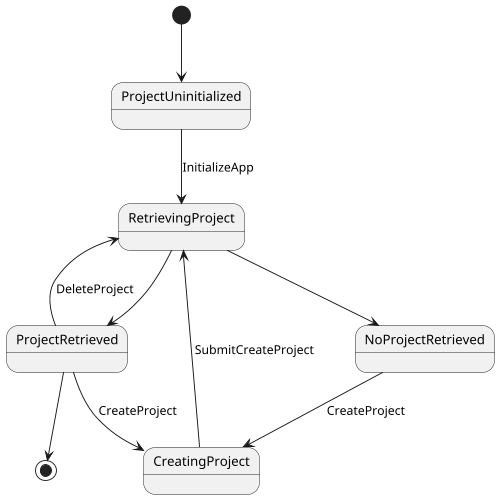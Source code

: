 @startuml HomePageState
scale 500 width

[*] --> ProjectUninitialized
ProjectUninitialized --> RetrievingProject: InitializeApp
RetrievingProject --> NoProjectRetrieved
RetrievingProject --> ProjectRetrieved
NoProjectRetrieved --> CreatingProject: CreateProject
ProjectRetrieved --> CreatingProject: CreateProject
ProjectRetrieved --> RetrievingProject: DeleteProject
CreatingProject --> RetrievingProject: SubmitCreateProject
ProjectRetrieved --> [*]

@enduml